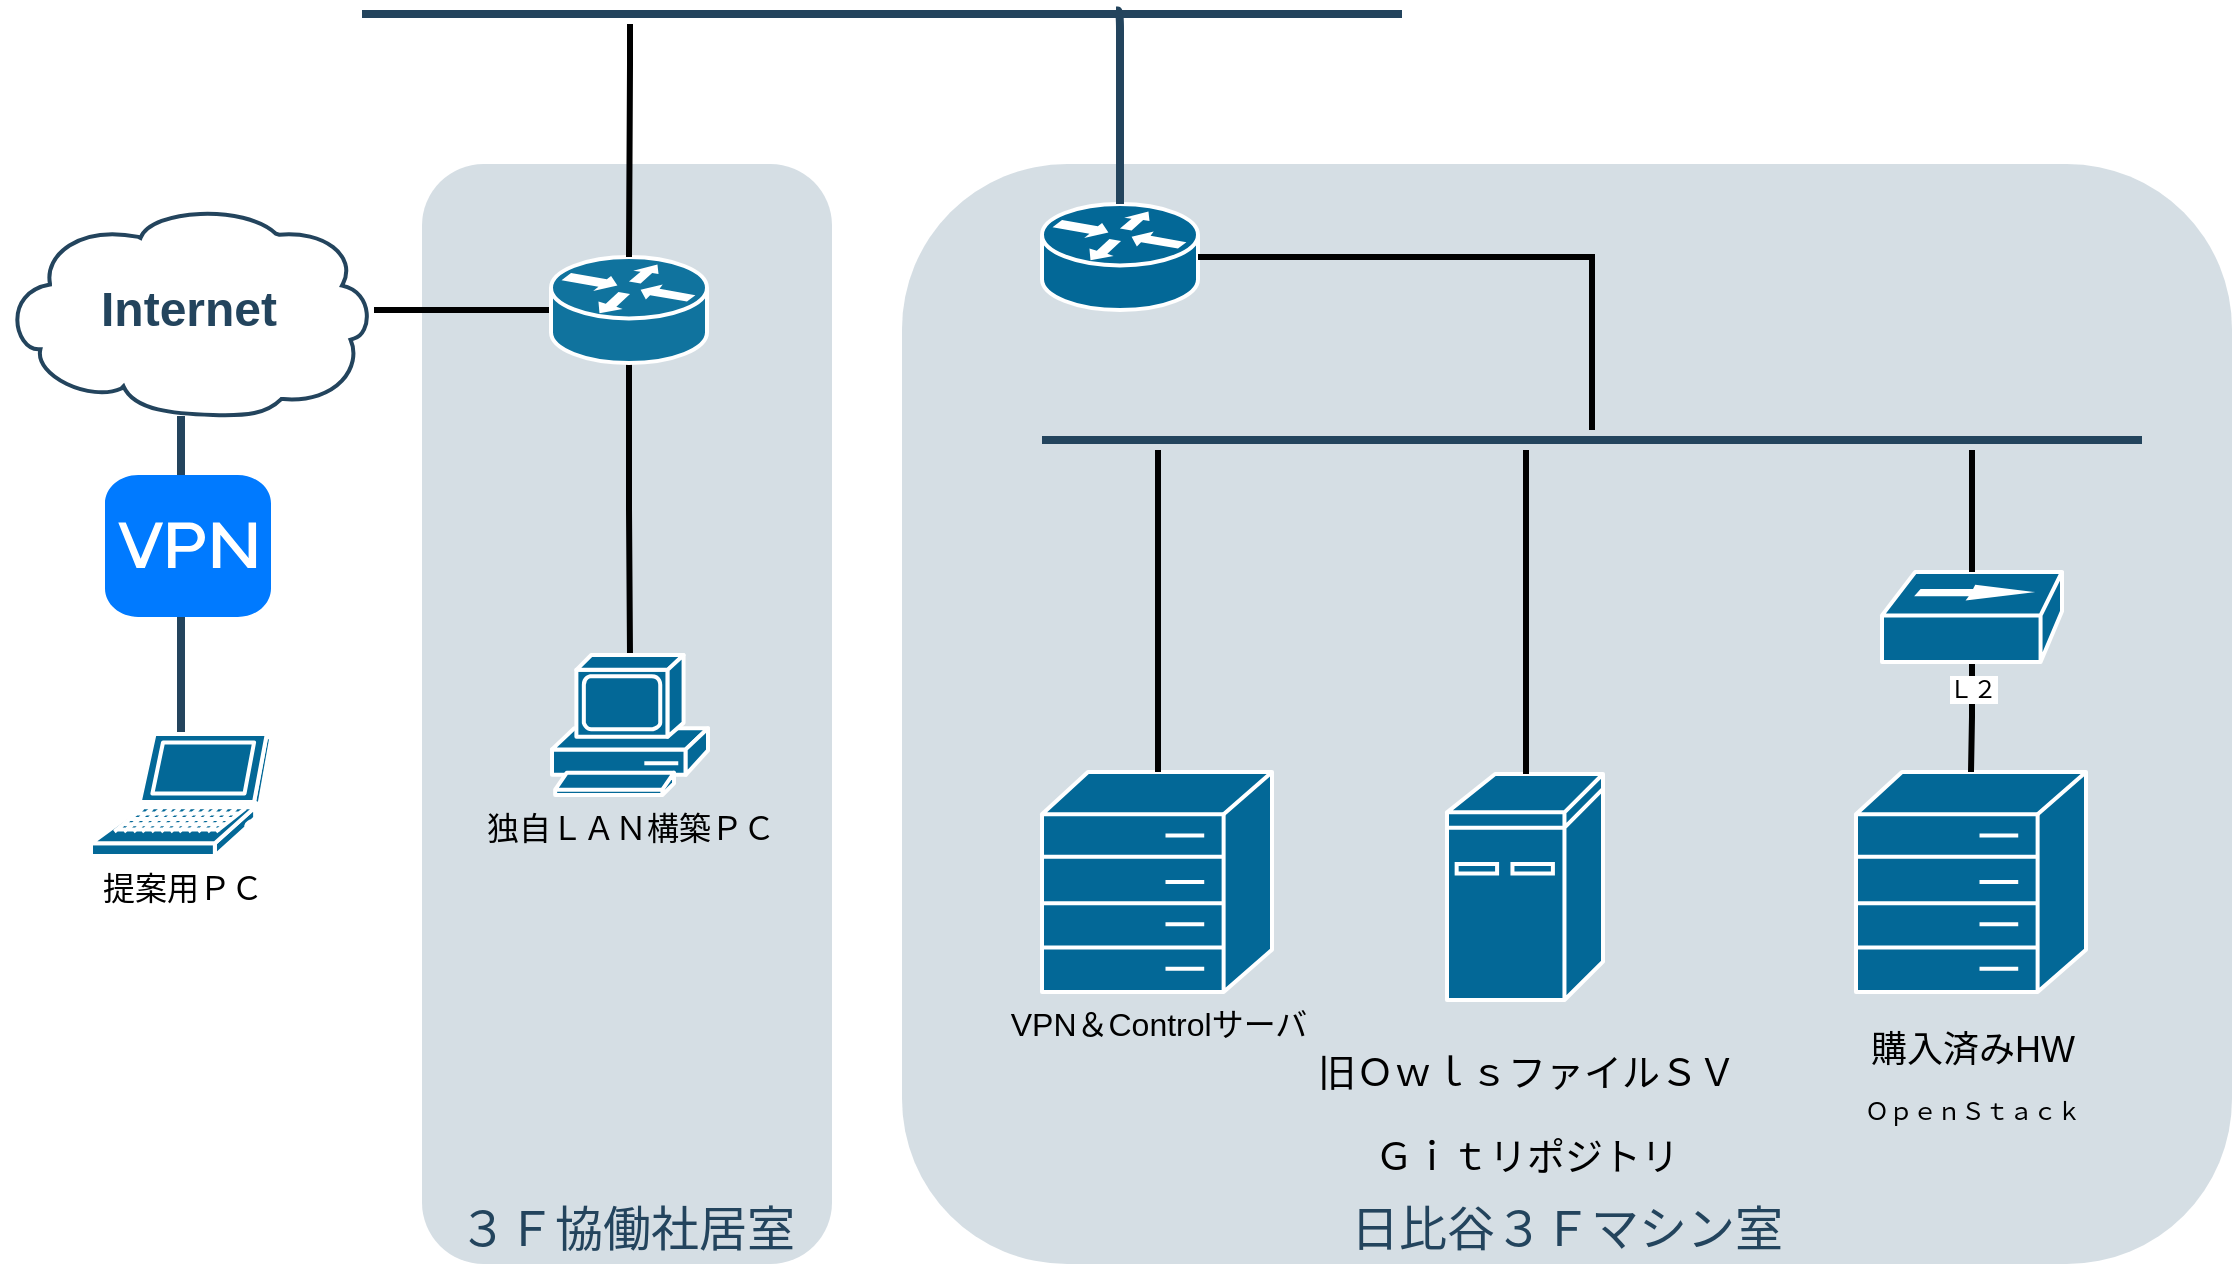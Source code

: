 <mxfile type="github" version="10.7.7"><diagram id="6a731a19-8d31-9384-78a2-239565b7b9f0" name="Page-1"><mxGraphModel grid="1" dx="1394" dy="771" gridSize="10" guides="1" tooltips="1" connect="1" arrows="1" fold="1" page="1" pageScale="1" pageWidth="827" pageHeight="1169" math="0" shadow="0" background="#ffffff"><root><mxCell id="0" /><mxCell id="1" parent="0" /><mxCell value="３Ｆ協働社居室" id="dqqyCHt2Pmd1OVotQib7-2281" parent="1" vertex="1" style="rounded=1;whiteSpace=wrap;html=1;strokeColor=none;fillColor=#BAC8D3;fontSize=24;fontColor=#23445D;align=center;opacity=60;verticalAlign=bottom;"><mxGeometry as="geometry" height="550" width="205" y="380" x="710" /></mxCell><mxCell value="日比谷３Ｆマシン室" id="2094" parent="1" vertex="1" style="rounded=1;whiteSpace=wrap;html=1;strokeColor=none;fillColor=#BAC8D3;fontSize=24;fontColor=#23445D;align=center;opacity=60;verticalAlign=bottom;"><mxGeometry as="geometry" height="550" width="665" y="380" x="950" /></mxCell><mxCell id="dqqyCHt2Pmd1OVotQib7-2283" parent="1" style="edgeStyle=orthogonalEdgeStyle;rounded=0;jumpSize=7;orthogonalLoop=1;jettySize=auto;html=1;strokeWidth=3;fontSize=16;endArrow=none;endFill=0;" edge="1" target="2138" source="2109"><mxGeometry as="geometry" relative="1" /></mxCell><mxCell value="Internet" id="2109" parent="1" vertex="1" style="shape=mxgraph.cisco.storage.cloud;html=1;dashed=0;strokeColor=#23445D;fillColor=#ffffff;strokeWidth=2;fontFamily=Helvetica;fontSize=24;fontColor=#23445D;align=center;fontStyle=1"><mxGeometry as="geometry" height="106" width="186" y="400" x="500" /></mxCell><mxCell id="dqqyCHt2Pmd1OVotQib7-2285" parent="1" style="edgeStyle=orthogonalEdgeStyle;rounded=0;jumpSize=7;orthogonalLoop=1;jettySize=auto;html=1;strokeWidth=3;fontSize=16;endArrow=none;endFill=0;" edge="1" target="dqqyCHt2Pmd1OVotQib7-2284" source="2138"><mxGeometry as="geometry" relative="1" /></mxCell><mxCell value="" id="2138" parent="1" vertex="1" style="shape=mxgraph.cisco.routers.router;html=1;dashed=0;fillColor=#10739E;strokeColor=#ffffff;strokeWidth=2;verticalLabelPosition=bottom;verticalAlign=top;fontFamily=Helvetica;fontSize=36;fontColor=#FFB366"><mxGeometry as="geometry" height="53" width="78" y="426.5" x="774.5" /></mxCell><mxCell id="bTwFPZRCR26aWurzcU0P-2179" parent="1" style="edgeStyle=orthogonalEdgeStyle;rounded=0;jumpSize=7;orthogonalLoop=1;jettySize=auto;html=1;entryX=0.5;entryY=0;entryDx=0;entryDy=0;entryPerimeter=0;endArrow=none;endFill=0;strokeWidth=3;fontSize=16;" edge="1" target="2138" source="2154"><mxGeometry as="geometry" relative="1"><Array as="points"><mxPoint y="330" x="814" /><mxPoint y="330" x="814" /></Array></mxGeometry></mxCell><mxCell value="" id="2154" parent="1" vertex="1" style="line;html=1;strokeColor=#23445D;"><mxGeometry as="geometry" height="10" width="520" y="300" x="680" /></mxCell><mxCell value="" id="2161" parent="1" style="edgeStyle=elbowEdgeStyle;elbow=horizontal;endArrow=none;html=1;strokeColor=#23445D;endFill=0;strokeWidth=4;rounded=1;" edge="1" target="2109" source="dqqyCHt2Pmd1OVotQib7-2258"><mxGeometry as="geometry" height="100" width="100" relative="1"><mxPoint as="sourcePoint" y="121.5" x="341" /><mxPoint as="targetPoint" y="121.5" x="734" /></mxGeometry></mxCell><mxCell value="&lt;p&gt;&lt;font style=&quot;font-size: 18px&quot;&gt;購入済みHW&lt;/font&gt;&lt;/p&gt;&lt;p&gt;ＯｐｅｎＳｔａｃｋ&lt;/p&gt;" id="dqqyCHt2Pmd1OVotQib7-2257" parent="1" vertex="1" style="shape=mxgraph.cisco.misc.hp_mini;html=1;pointerEvents=1;dashed=0;fillColor=#036897;strokeColor=#ffffff;strokeWidth=2;verticalLabelPosition=bottom;verticalAlign=top;align=center;outlineConnect=0;"><mxGeometry as="geometry" height="110" width="115" y="684" x="1427" /></mxCell><mxCell value="提案用ＰＣ" id="dqqyCHt2Pmd1OVotQib7-2258" parent="1" vertex="1" style="shape=mxgraph.cisco.computers_and_peripherals.laptop;html=1;pointerEvents=1;dashed=0;fillColor=#036897;strokeColor=#ffffff;strokeWidth=2;verticalLabelPosition=bottom;verticalAlign=top;align=center;outlineConnect=0;fontSize=16;"><mxGeometry as="geometry" height="61" width="90" y="665" x="544.5" /></mxCell><mxCell value="" id="dqqyCHt2Pmd1OVotQib7-2260" parent="1" vertex="1" style="html=1;strokeWidth=1;shadow=0;dashed=0;shape=mxgraph.ios7.misc.vpn;fillColor=#007AFF;strokeColor=none;buttonText=;strokeColor2=#222222;fontColor=#222222;fontSize=8;verticalLabelPosition=bottom;verticalAlign=top;align=center;"><mxGeometry as="geometry" height="71" width="83" y="535.5" x="551.5" /></mxCell><mxCell value="VPN＆Controlサーバ" id="dqqyCHt2Pmd1OVotQib7-2262" parent="1" vertex="1" style="shape=mxgraph.cisco.misc.hp_mini;html=1;pointerEvents=1;dashed=0;fillColor=#036897;strokeColor=#ffffff;strokeWidth=2;verticalLabelPosition=bottom;verticalAlign=top;align=center;outlineConnect=0;fontSize=16;"><mxGeometry as="geometry" height="110" width="115" y="684" x="1020" /></mxCell><mxCell value="&lt;p&gt;旧ＯｗｌｓファイルＳＶ&lt;/p&gt;&lt;p&gt;Ｇｉｔリポジトリ&lt;/p&gt;" id="dqqyCHt2Pmd1OVotQib7-2264" parent="1" vertex="1" style="shape=mxgraph.cisco.computers_and_peripherals.ibm_mini_as400;html=1;pointerEvents=1;dashed=0;fillColor=#036897;strokeColor=#ffffff;strokeWidth=2;verticalLabelPosition=bottom;verticalAlign=top;align=center;outlineConnect=0;fontSize=19;"><mxGeometry as="geometry" height="113" width="78" y="685" x="1222.5" /></mxCell><mxCell id="dqqyCHt2Pmd1OVotQib7-2269" parent="1" style="edgeStyle=orthogonalEdgeStyle;rounded=0;orthogonalLoop=1;jettySize=auto;html=1;entryX=0.5;entryY=0;entryDx=0;entryDy=0;entryPerimeter=0;jumpSize=7;strokeWidth=3;endArrow=none;endFill=0;" edge="1" target="dqqyCHt2Pmd1OVotQib7-2257" source="dqqyCHt2Pmd1OVotQib7-2267"><mxGeometry as="geometry" relative="1" /></mxCell><mxCell value="Ｌ２" id="dqqyCHt2Pmd1OVotQib7-2267" parent="1" vertex="1" style="shape=mxgraph.cisco.hubs_and_gateways.100baset_hub;html=1;pointerEvents=1;dashed=0;fillColor=#036897;strokeColor=#ffffff;strokeWidth=2;verticalLabelPosition=bottom;verticalAlign=top;align=center;outlineConnect=0;labelBackgroundColor=#ffffff;"><mxGeometry as="geometry" height="45" width="90" y="584" x="1440" /></mxCell><mxCell value="" id="dqqyCHt2Pmd1OVotQib7-2271" parent="1" vertex="1" style="shape=mxgraph.cisco.routers.router;html=1;pointerEvents=1;dashed=0;fillColor=#036897;strokeColor=#ffffff;strokeWidth=2;verticalLabelPosition=bottom;verticalAlign=top;align=center;outlineConnect=0;"><mxGeometry as="geometry" height="53" width="78" y="400" x="1020" /></mxCell><mxCell id="dqqyCHt2Pmd1OVotQib7-2275" parent="1" style="edgeStyle=orthogonalEdgeStyle;rounded=0;orthogonalLoop=1;jettySize=auto;html=1;jumpSize=7;strokeWidth=3;endArrow=none;endFill=0;" edge="1" target="dqqyCHt2Pmd1OVotQib7-2264" source="dqqyCHt2Pmd1OVotQib7-2272"><mxGeometry as="geometry" relative="1"><Array as="points"><mxPoint y="550" x="1262" /><mxPoint y="550" x="1262" /></Array></mxGeometry></mxCell><mxCell id="dqqyCHt2Pmd1OVotQib7-2278" parent="1" style="edgeStyle=orthogonalEdgeStyle;rounded=0;jumpSize=7;orthogonalLoop=1;jettySize=auto;html=1;strokeWidth=3;fontSize=19;endArrow=none;endFill=0;" edge="1" target="dqqyCHt2Pmd1OVotQib7-2267" source="dqqyCHt2Pmd1OVotQib7-2272"><mxGeometry as="geometry" relative="1"><Array as="points"><mxPoint y="540" x="1485" /><mxPoint y="540" x="1485" /></Array></mxGeometry></mxCell><mxCell id="dqqyCHt2Pmd1OVotQib7-2279" parent="1" style="edgeStyle=orthogonalEdgeStyle;rounded=0;jumpSize=7;orthogonalLoop=1;jettySize=auto;html=1;strokeWidth=3;fontSize=19;endArrow=none;endFill=0;" edge="1" target="dqqyCHt2Pmd1OVotQib7-2262" source="dqqyCHt2Pmd1OVotQib7-2272"><mxGeometry as="geometry" relative="1"><Array as="points"><mxPoint y="580" x="1078" /><mxPoint y="580" x="1078" /></Array></mxGeometry></mxCell><mxCell id="dqqyCHt2Pmd1OVotQib7-2280" parent="1" style="edgeStyle=orthogonalEdgeStyle;rounded=0;jumpSize=7;orthogonalLoop=1;jettySize=auto;html=1;entryX=1;entryY=0.5;entryDx=0;entryDy=0;entryPerimeter=0;strokeWidth=3;fontSize=19;endArrow=none;endFill=0;" edge="1" target="dqqyCHt2Pmd1OVotQib7-2271" source="dqqyCHt2Pmd1OVotQib7-2272"><mxGeometry as="geometry" relative="1" /></mxCell><mxCell value="" id="dqqyCHt2Pmd1OVotQib7-2272" parent="1" vertex="1" style="line;html=1;strokeColor=#23445D;"><mxGeometry as="geometry" height="10" width="550" y="513" x="1020" /></mxCell><mxCell value="独自ＬＡＮ構築ＰＣ" id="dqqyCHt2Pmd1OVotQib7-2284" parent="1" vertex="1" style="shape=mxgraph.cisco.computers_and_peripherals.pc;html=1;pointerEvents=1;dashed=0;fillColor=#036897;strokeColor=#ffffff;strokeWidth=2;verticalLabelPosition=bottom;verticalAlign=top;align=center;outlineConnect=0;fontSize=16;"><mxGeometry as="geometry" height="70" width="78" y="625.5" x="775" /></mxCell><mxCell value="" id="2179" parent="1" style="edgeStyle=elbowEdgeStyle;elbow=horizontal;endArrow=none;html=1;strokeColor=#23445D;endFill=0;strokeWidth=4;rounded=1;entryX=0.5;entryY=0;entryDx=0;entryDy=0;entryPerimeter=0;exitX=0.725;exitY=0.329;exitDx=0;exitDy=0;exitPerimeter=0;" edge="1" target="dqqyCHt2Pmd1OVotQib7-2271" source="2154"><mxGeometry as="geometry" height="100" width="100" relative="1"><mxPoint as="sourcePoint" y="345" x="1272" /><mxPoint as="targetPoint" y="370.0" x="1271.857" /><Array as="points"><mxPoint y="390" x="1059" /></Array></mxGeometry></mxCell></root></mxGraphModel></diagram></mxfile>